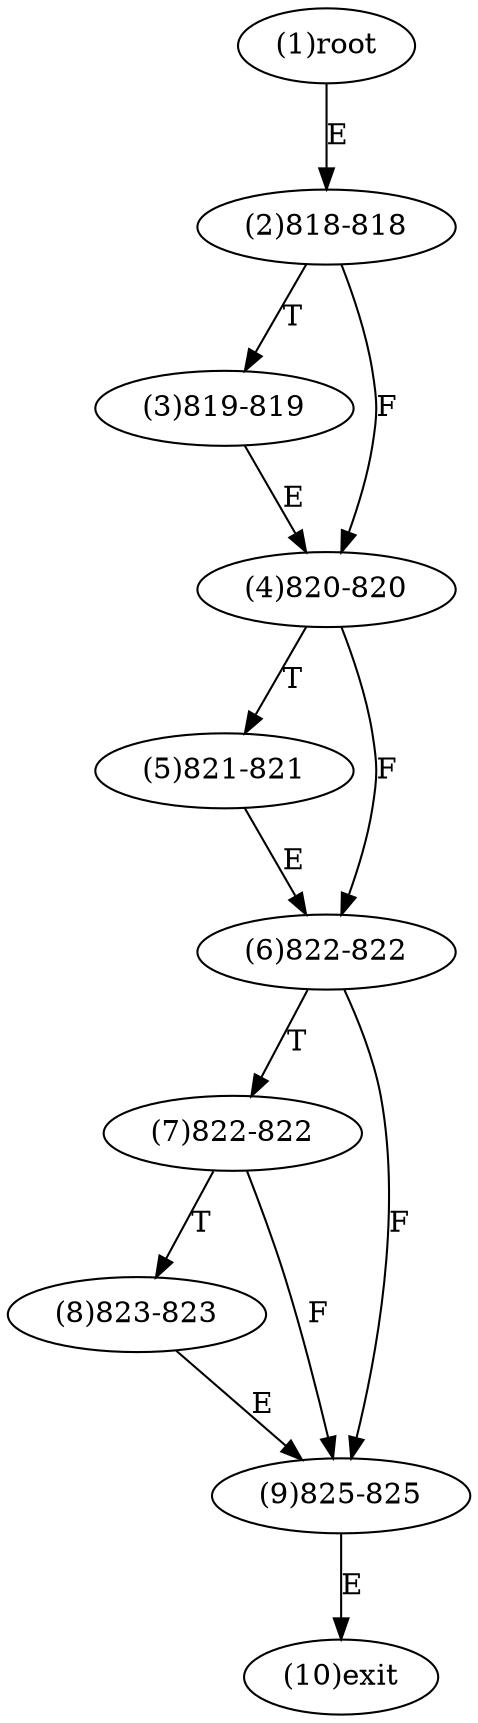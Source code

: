 digraph "" { 
1[ label="(1)root"];
2[ label="(2)818-818"];
3[ label="(3)819-819"];
4[ label="(4)820-820"];
5[ label="(5)821-821"];
6[ label="(6)822-822"];
7[ label="(7)822-822"];
8[ label="(8)823-823"];
9[ label="(9)825-825"];
10[ label="(10)exit"];
1->2[ label="E"];
2->4[ label="F"];
2->3[ label="T"];
3->4[ label="E"];
4->6[ label="F"];
4->5[ label="T"];
5->6[ label="E"];
6->9[ label="F"];
6->7[ label="T"];
7->9[ label="F"];
7->8[ label="T"];
8->9[ label="E"];
9->10[ label="E"];
}